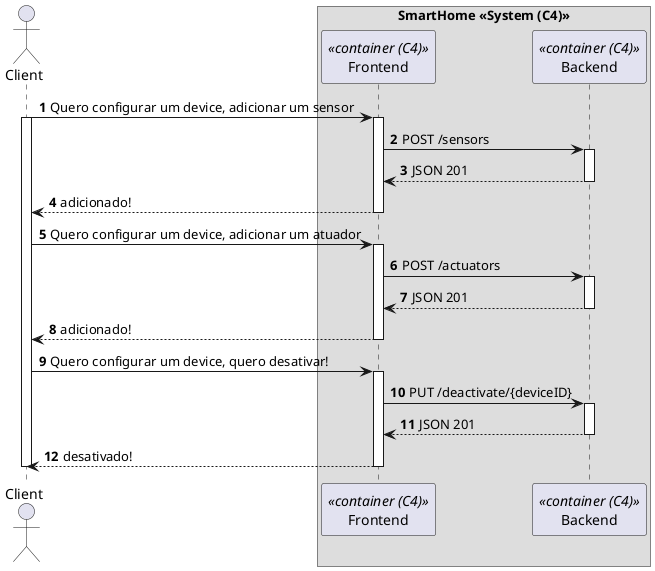 @startuml
'https://plantuml.com/sequence-diagram
!pragma layout smetana

autonumber

actor "Client" as User

    box SmartHome <<System (C4)>>
    participant Frontend as FE<<container (C4)>>
    participant Backend as BE<<container (C4)>>
    end box


User -> FE :  Quero configurar um device, adicionar um sensor
activate FE
activate User

FE -> BE : POST /sensors
activate BE

BE --> FE : JSON 201
deactivate BE

FE --> User : adicionado!
deactivate FE

User -> FE :  Quero configurar um device, adicionar um atuador
activate FE

FE -> BE : POST /actuators
activate BE

BE --> FE :  JSON 201
deactivate BE

FE --> User : adicionado!
deactivate FE

User -> FE :  Quero configurar um device, quero desativar!
activate FE

FE -> BE : PUT /deactivate/{deviceID}
activate BE

BE --> FE :  JSON 201
deactivate BE

FE --> User : desativado!
deactivate FE
deactivate User





@endumll